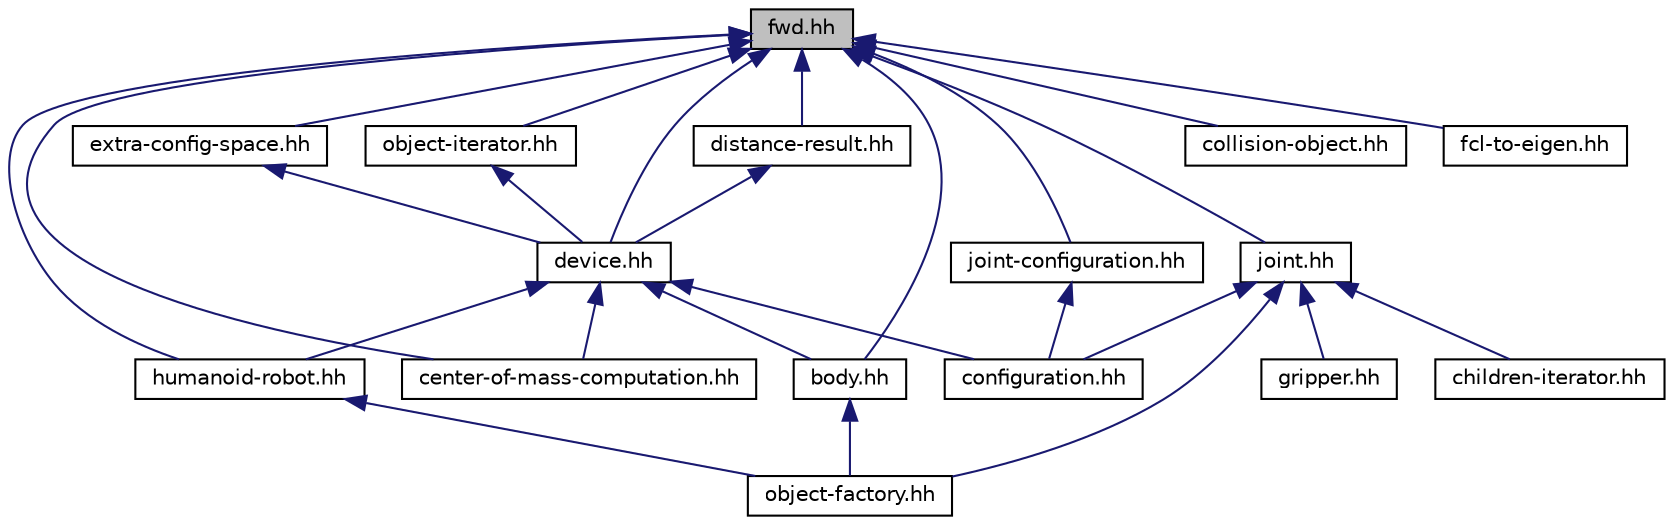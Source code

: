 digraph "fwd.hh"
{
  edge [fontname="Helvetica",fontsize="10",labelfontname="Helvetica",labelfontsize="10"];
  node [fontname="Helvetica",fontsize="10",shape=record];
  Node1 [label="fwd.hh",height=0.2,width=0.4,color="black", fillcolor="grey75", style="filled" fontcolor="black"];
  Node1 -> Node2 [dir="back",color="midnightblue",fontsize="10",style="solid",fontname="Helvetica"];
  Node2 [label="body.hh",height=0.2,width=0.4,color="black", fillcolor="white", style="filled",URL="$a00026.html"];
  Node2 -> Node3 [dir="back",color="midnightblue",fontsize="10",style="solid",fontname="Helvetica"];
  Node3 [label="object-factory.hh",height=0.2,width=0.4,color="black", fillcolor="white", style="filled",URL="$a00041.html"];
  Node1 -> Node4 [dir="back",color="midnightblue",fontsize="10",style="solid",fontname="Helvetica"];
  Node4 [label="device.hh",height=0.2,width=0.4,color="black", fillcolor="white", style="filled",URL="$a00031.html"];
  Node4 -> Node2 [dir="back",color="midnightblue",fontsize="10",style="solid",fontname="Helvetica"];
  Node4 -> Node5 [dir="back",color="midnightblue",fontsize="10",style="solid",fontname="Helvetica"];
  Node5 [label="center-of-mass-computation.hh",height=0.2,width=0.4,color="black", fillcolor="white", style="filled",URL="$a00027.html"];
  Node4 -> Node6 [dir="back",color="midnightblue",fontsize="10",style="solid",fontname="Helvetica"];
  Node6 [label="configuration.hh",height=0.2,width=0.4,color="black", fillcolor="white", style="filled",URL="$a00030.html"];
  Node4 -> Node7 [dir="back",color="midnightblue",fontsize="10",style="solid",fontname="Helvetica"];
  Node7 [label="humanoid-robot.hh",height=0.2,width=0.4,color="black", fillcolor="white", style="filled",URL="$a00037.html"];
  Node7 -> Node3 [dir="back",color="midnightblue",fontsize="10",style="solid",fontname="Helvetica"];
  Node1 -> Node8 [dir="back",color="midnightblue",fontsize="10",style="solid",fontname="Helvetica"];
  Node8 [label="distance-result.hh",height=0.2,width=0.4,color="black", fillcolor="white", style="filled",URL="$a00032.html"];
  Node8 -> Node4 [dir="back",color="midnightblue",fontsize="10",style="solid",fontname="Helvetica"];
  Node1 -> Node9 [dir="back",color="midnightblue",fontsize="10",style="solid",fontname="Helvetica"];
  Node9 [label="extra-config-space.hh",height=0.2,width=0.4,color="black", fillcolor="white", style="filled",URL="$a00033.html"];
  Node9 -> Node4 [dir="back",color="midnightblue",fontsize="10",style="solid",fontname="Helvetica"];
  Node1 -> Node10 [dir="back",color="midnightblue",fontsize="10",style="solid",fontname="Helvetica"];
  Node10 [label="object-iterator.hh",height=0.2,width=0.4,color="black", fillcolor="white", style="filled",URL="$a00042.html"];
  Node10 -> Node4 [dir="back",color="midnightblue",fontsize="10",style="solid",fontname="Helvetica"];
  Node1 -> Node5 [dir="back",color="midnightblue",fontsize="10",style="solid",fontname="Helvetica"];
  Node1 -> Node11 [dir="back",color="midnightblue",fontsize="10",style="solid",fontname="Helvetica"];
  Node11 [label="joint.hh",height=0.2,width=0.4,color="black", fillcolor="white", style="filled",URL="$a00039.html"];
  Node11 -> Node12 [dir="back",color="midnightblue",fontsize="10",style="solid",fontname="Helvetica"];
  Node12 [label="children-iterator.hh",height=0.2,width=0.4,color="black", fillcolor="white", style="filled",URL="$a00028.html"];
  Node11 -> Node6 [dir="back",color="midnightblue",fontsize="10",style="solid",fontname="Helvetica"];
  Node11 -> Node13 [dir="back",color="midnightblue",fontsize="10",style="solid",fontname="Helvetica"];
  Node13 [label="gripper.hh",height=0.2,width=0.4,color="black", fillcolor="white", style="filled",URL="$a00036.html"];
  Node11 -> Node3 [dir="back",color="midnightblue",fontsize="10",style="solid",fontname="Helvetica"];
  Node1 -> Node14 [dir="back",color="midnightblue",fontsize="10",style="solid",fontname="Helvetica"];
  Node14 [label="collision-object.hh",height=0.2,width=0.4,color="black", fillcolor="white", style="filled",URL="$a00029.html"];
  Node1 -> Node15 [dir="back",color="midnightblue",fontsize="10",style="solid",fontname="Helvetica"];
  Node15 [label="joint-configuration.hh",height=0.2,width=0.4,color="black", fillcolor="white", style="filled",URL="$a00038.html"];
  Node15 -> Node6 [dir="back",color="midnightblue",fontsize="10",style="solid",fontname="Helvetica"];
  Node1 -> Node16 [dir="back",color="midnightblue",fontsize="10",style="solid",fontname="Helvetica"];
  Node16 [label="fcl-to-eigen.hh",height=0.2,width=0.4,color="black", fillcolor="white", style="filled",URL="$a00034.html"];
  Node1 -> Node7 [dir="back",color="midnightblue",fontsize="10",style="solid",fontname="Helvetica"];
}
